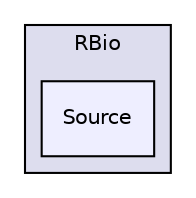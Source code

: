 digraph "libs/SuiteSparse/RBio/Source" {
  compound=true
  node [ fontsize="10", fontname="Helvetica"];
  edge [ labelfontsize="10", labelfontname="Helvetica"];
  subgraph clusterdir_35c220e147717a868e96ee3f1334ef93 {
    graph [ bgcolor="#ddddee", pencolor="black", label="RBio" fontname="Helvetica", fontsize="10", URL="dir_35c220e147717a868e96ee3f1334ef93.html"]
  dir_e29870c4df5e09485bd92dd708c11d99 [shape=box, label="Source", style="filled", fillcolor="#eeeeff", pencolor="black", URL="dir_e29870c4df5e09485bd92dd708c11d99.html"];
  }
}

